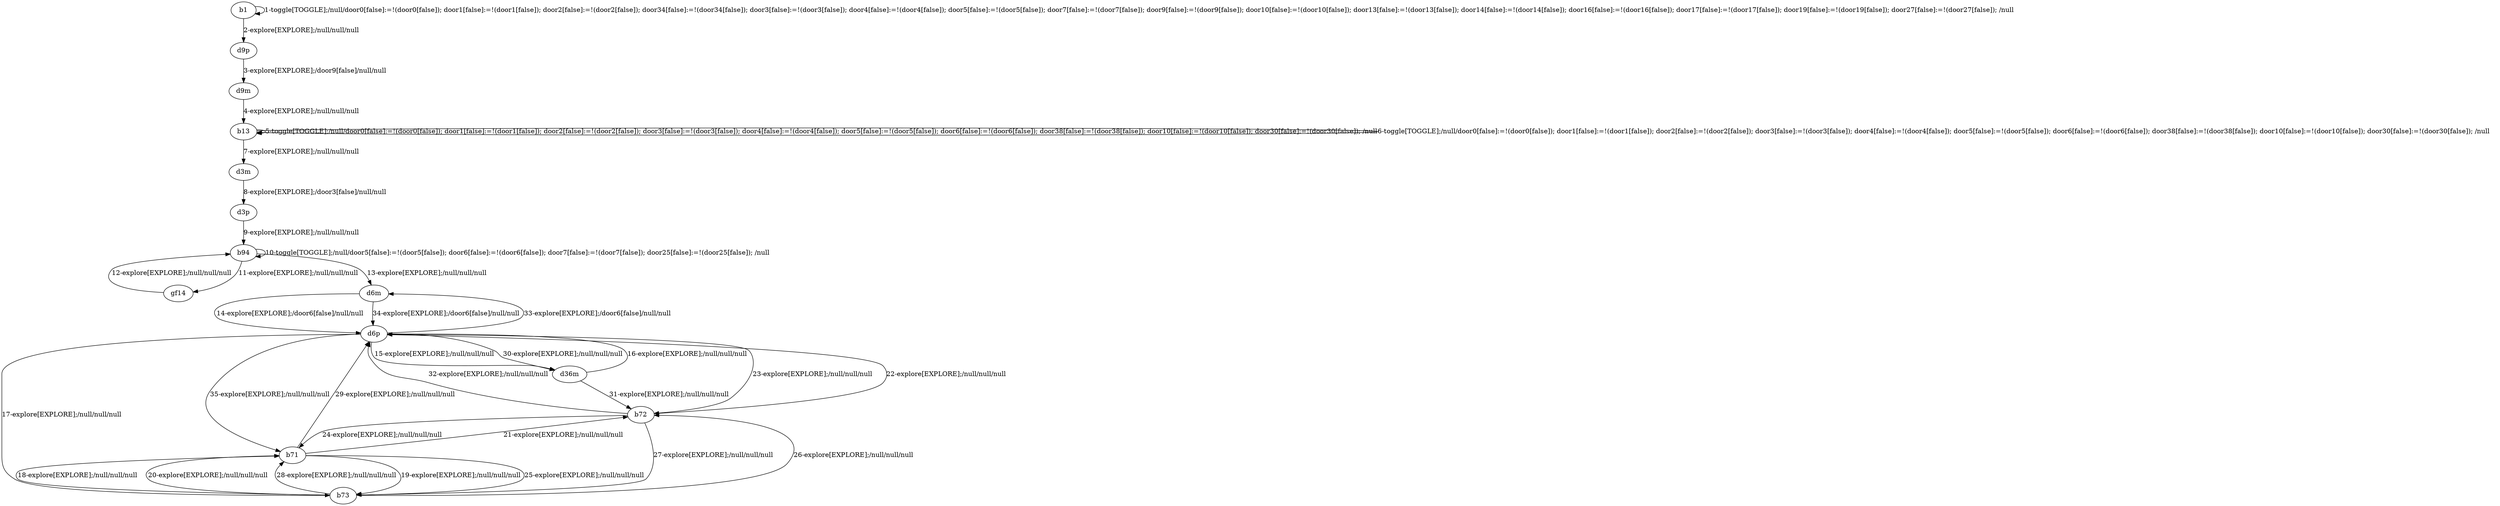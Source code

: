 # Total number of goals covered by this test: 2
# b71 --> b73
# b73 --> b72

digraph g {
"b1" -> "b1" [label = "1-toggle[TOGGLE];/null/door0[false]:=!(door0[false]); door1[false]:=!(door1[false]); door2[false]:=!(door2[false]); door34[false]:=!(door34[false]); door3[false]:=!(door3[false]); door4[false]:=!(door4[false]); door5[false]:=!(door5[false]); door7[false]:=!(door7[false]); door9[false]:=!(door9[false]); door10[false]:=!(door10[false]); door13[false]:=!(door13[false]); door14[false]:=!(door14[false]); door16[false]:=!(door16[false]); door17[false]:=!(door17[false]); door19[false]:=!(door19[false]); door27[false]:=!(door27[false]); /null"];
"b1" -> "d9p" [label = "2-explore[EXPLORE];/null/null/null"];
"d9p" -> "d9m" [label = "3-explore[EXPLORE];/door9[false]/null/null"];
"d9m" -> "b13" [label = "4-explore[EXPLORE];/null/null/null"];
"b13" -> "b13" [label = "5-toggle[TOGGLE];/null/door0[false]:=!(door0[false]); door1[false]:=!(door1[false]); door2[false]:=!(door2[false]); door3[false]:=!(door3[false]); door4[false]:=!(door4[false]); door5[false]:=!(door5[false]); door6[false]:=!(door6[false]); door38[false]:=!(door38[false]); door10[false]:=!(door10[false]); door30[false]:=!(door30[false]); /null"];
"b13" -> "b13" [label = "6-toggle[TOGGLE];/null/door0[false]:=!(door0[false]); door1[false]:=!(door1[false]); door2[false]:=!(door2[false]); door3[false]:=!(door3[false]); door4[false]:=!(door4[false]); door5[false]:=!(door5[false]); door6[false]:=!(door6[false]); door38[false]:=!(door38[false]); door10[false]:=!(door10[false]); door30[false]:=!(door30[false]); /null"];
"b13" -> "d3m" [label = "7-explore[EXPLORE];/null/null/null"];
"d3m" -> "d3p" [label = "8-explore[EXPLORE];/door3[false]/null/null"];
"d3p" -> "b94" [label = "9-explore[EXPLORE];/null/null/null"];
"b94" -> "b94" [label = "10-toggle[TOGGLE];/null/door5[false]:=!(door5[false]); door6[false]:=!(door6[false]); door7[false]:=!(door7[false]); door25[false]:=!(door25[false]); /null"];
"b94" -> "gf14" [label = "11-explore[EXPLORE];/null/null/null"];
"gf14" -> "b94" [label = "12-explore[EXPLORE];/null/null/null"];
"b94" -> "d6m" [label = "13-explore[EXPLORE];/null/null/null"];
"d6m" -> "d6p" [label = "14-explore[EXPLORE];/door6[false]/null/null"];
"d6p" -> "d36m" [label = "15-explore[EXPLORE];/null/null/null"];
"d36m" -> "d6p" [label = "16-explore[EXPLORE];/null/null/null"];
"d6p" -> "b73" [label = "17-explore[EXPLORE];/null/null/null"];
"b73" -> "b71" [label = "18-explore[EXPLORE];/null/null/null"];
"b71" -> "b73" [label = "19-explore[EXPLORE];/null/null/null"];
"b73" -> "b71" [label = "20-explore[EXPLORE];/null/null/null"];
"b71" -> "b72" [label = "21-explore[EXPLORE];/null/null/null"];
"b72" -> "d6p" [label = "22-explore[EXPLORE];/null/null/null"];
"d6p" -> "b72" [label = "23-explore[EXPLORE];/null/null/null"];
"b72" -> "b71" [label = "24-explore[EXPLORE];/null/null/null"];
"b71" -> "b73" [label = "25-explore[EXPLORE];/null/null/null"];
"b73" -> "b72" [label = "26-explore[EXPLORE];/null/null/null"];
"b72" -> "b73" [label = "27-explore[EXPLORE];/null/null/null"];
"b73" -> "b71" [label = "28-explore[EXPLORE];/null/null/null"];
"b71" -> "d6p" [label = "29-explore[EXPLORE];/null/null/null"];
"d6p" -> "d36m" [label = "30-explore[EXPLORE];/null/null/null"];
"d36m" -> "b72" [label = "31-explore[EXPLORE];/null/null/null"];
"b72" -> "d6p" [label = "32-explore[EXPLORE];/null/null/null"];
"d6p" -> "d6m" [label = "33-explore[EXPLORE];/door6[false]/null/null"];
"d6m" -> "d6p" [label = "34-explore[EXPLORE];/door6[false]/null/null"];
"d6p" -> "b71" [label = "35-explore[EXPLORE];/null/null/null"];
}